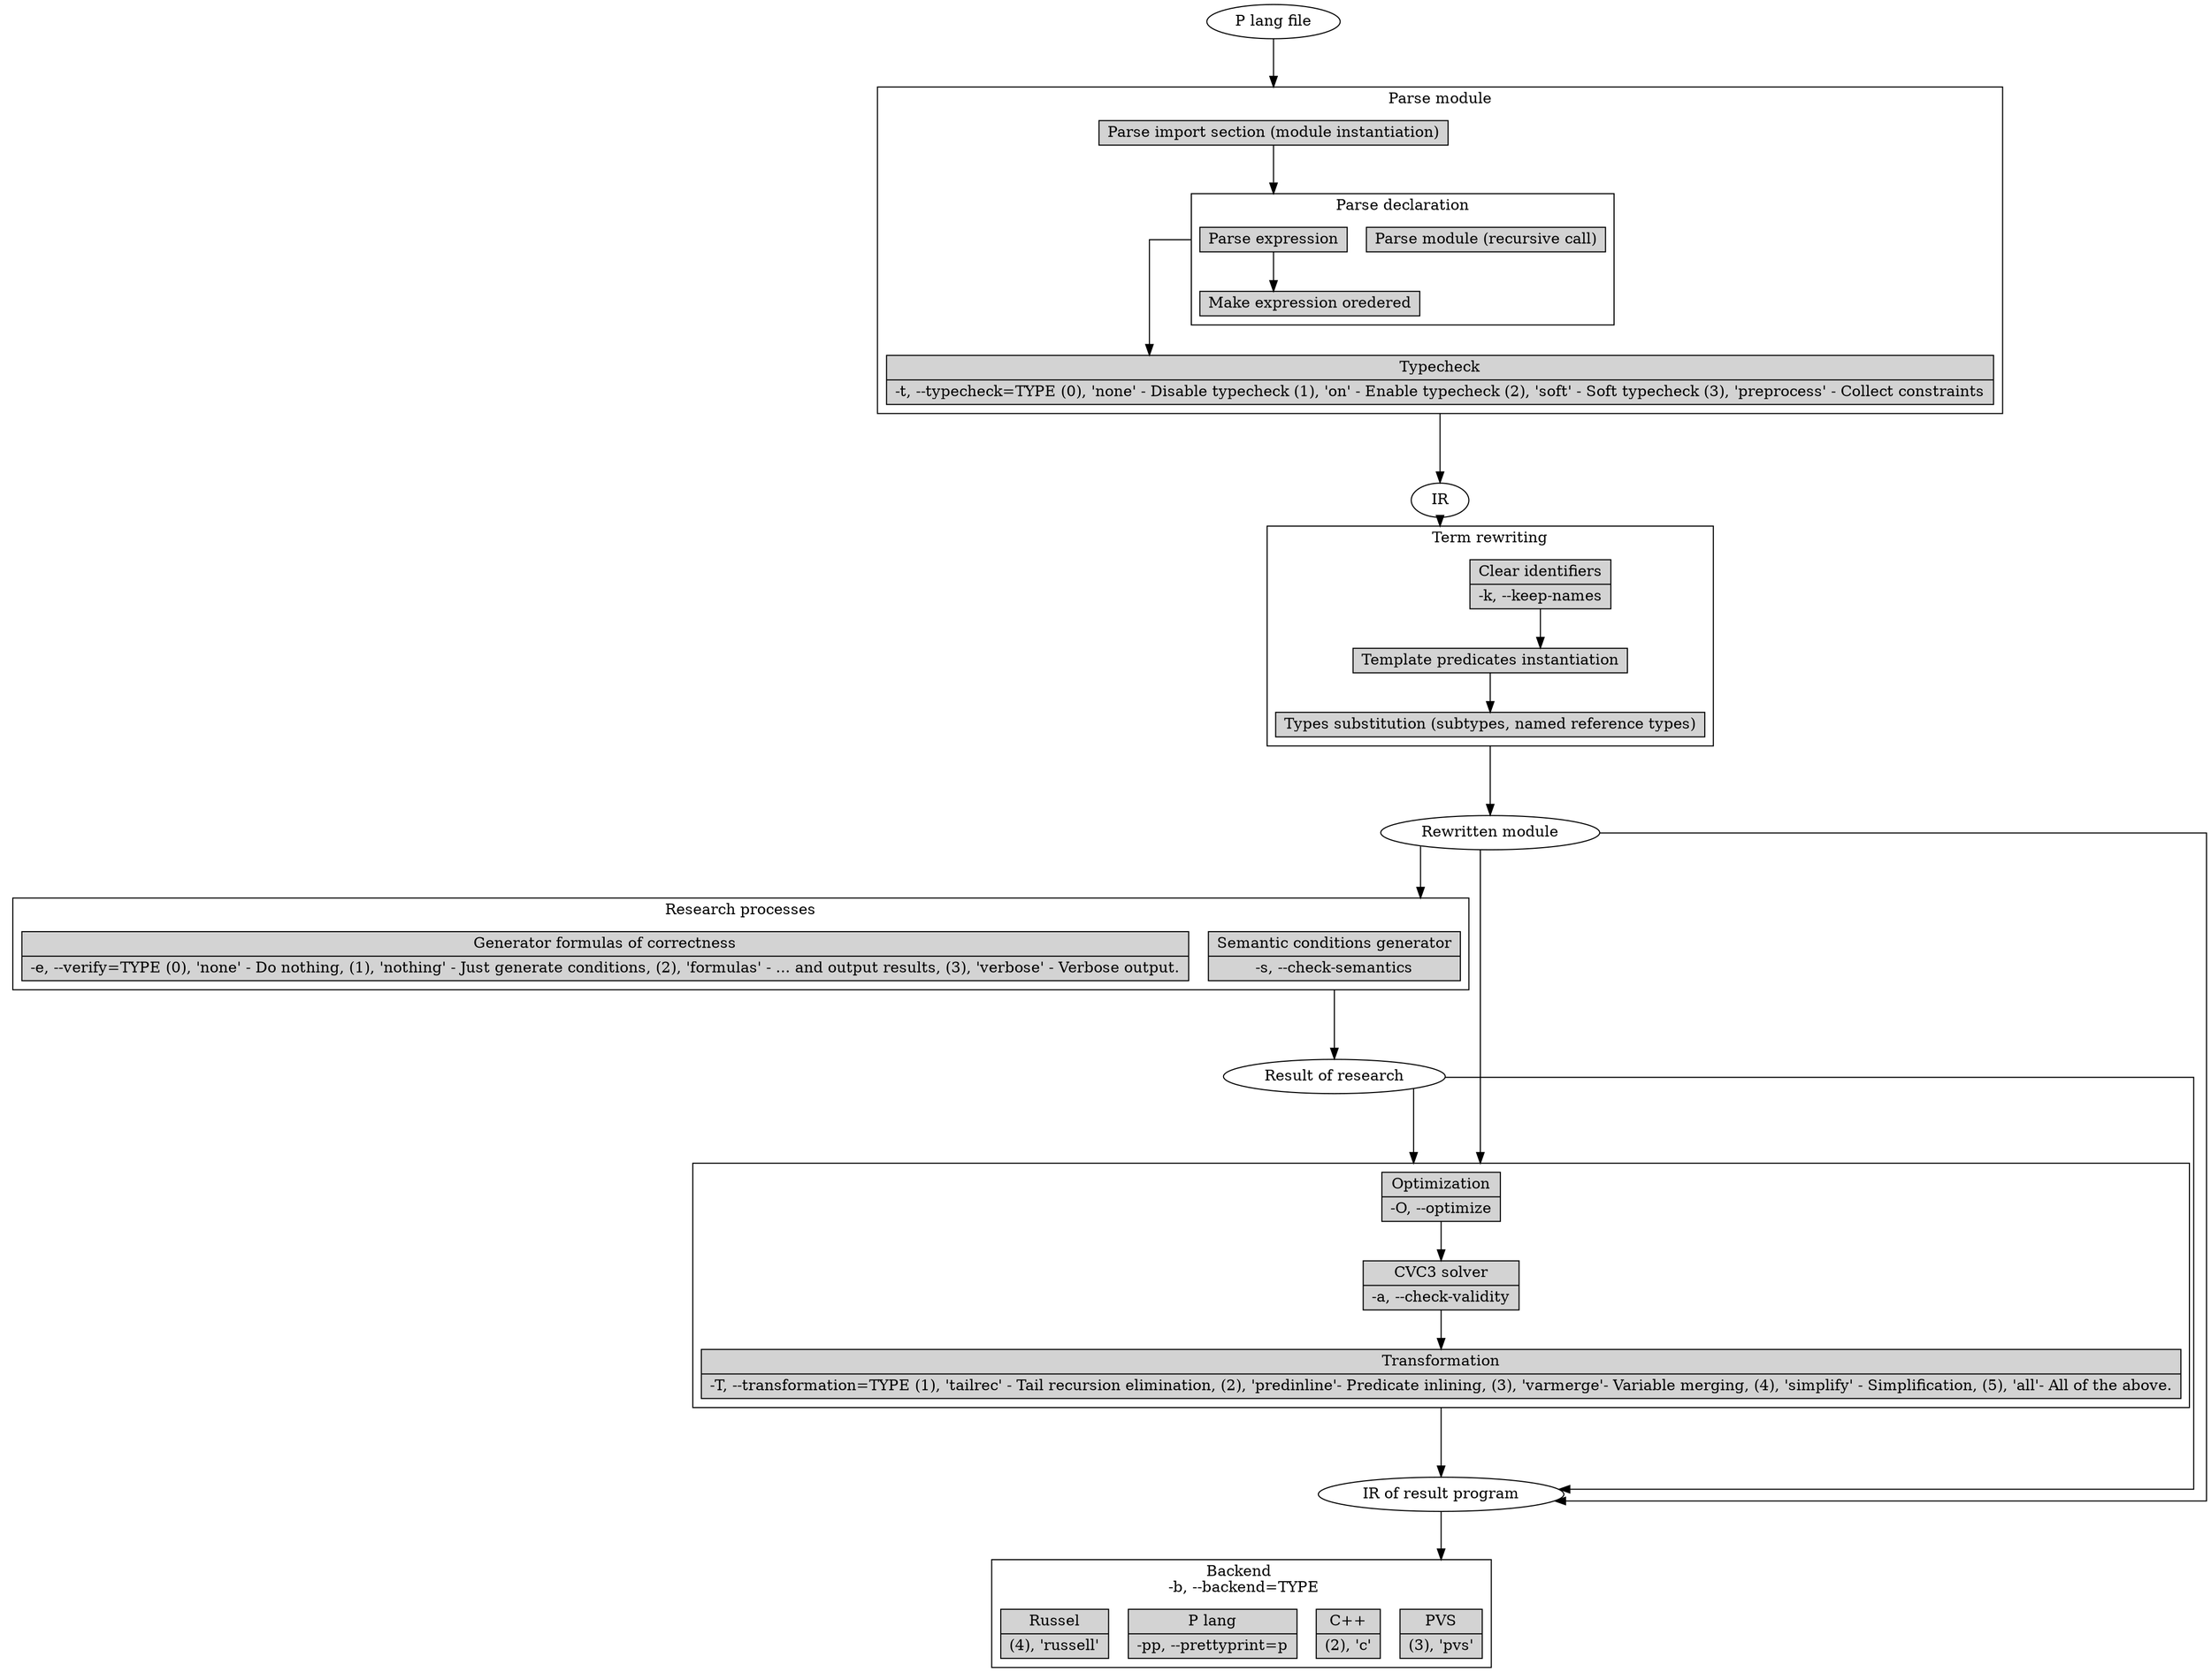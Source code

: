 digraph G {
    node [ shape = record, height = .1 ];
    compound=true;
    splines = "ortho";

    start [ label = "P lang file", shape = "ellipse" ]

    subgraph cluster0 {
        node [ style = filled ];
        label = "Parse module"

        parse_import [ label = "Parse import section (module instantiation)" ]

        subgraph cluster1 {
            label = "Parse declaration"

            recursive [ label = "Parse module (recursive call)" ]
            parse_expr [ label = "Parse expression"]
            sort_expr [ label = "Make expression oredered"]

            parse_expr -> sort_expr
        }

        parse_import -> parse_expr [ lhead = cluster1, minlen = 2 ]

        typecheck [ shape = record,
            label = "{ Typecheck
                | -t, --typecheck=TYPE
                    (0), 'none' - Disable typecheck
                    (1), 'on' - Enable typecheck
                    (2), 'soft' - Soft typecheck
                    (3), 'preprocess' - Collect constraints }"]

        parse_expr -> typecheck [ ltail = cluster1, minlen = 2 ]
    }

    start -> parse_import [ lhead = cluster0, minlen = 2 ]

    ir [ label = "IR", shape = "ellipse" ]

    typecheck -> ir [ ltail = cluster0, minlen = 2 ]

    subgraph cluster2 {
        node [ style = filled ];
        label = "Term rewriting"

        clear_identifiers [ shape = record,
            label = "{ Clear identifiers | -k, --keep-names}" ]

        predicates_inst [ label = "Template predicates instantiation" ]
        types_subst [ label = "Types substitution (subtypes, named reference types)" ]

        clear_identifiers -> predicates_inst
        predicates_inst -> types_subst
    }

    module [ label = "Rewritten module", shape = "ellipse" ]

    ir -> predicates_inst [ lhead = cluster2, minlen = 2 ]
    types_subst -> module [ ltail = cluster2, minlen = 2 ]

    subgraph cluster3 {
        node [ style = filled ];
        label = "Research processes"

        semantics [ shape = record,
            label = "{ Semantic conditions generator | -s, --check-semantics }" ]

        verif [ shape = record,
            label = "{ Generator formulas of correctness
                | -e, --verify=TYPE
                (0), 'none' - Do nothing,
                (1), 'nothing' - Just generate conditions,
                (2), 'formulas' - ... and output results,
                (3), 'verbose' - Verbose output.}" ]
    }

    module -> semantics [ lhead = cluster3, minlen = 2 ]

    result_res [ label = "Result of research", shape = "ellipse" ]
    semantics -> result_res [ ltail = cluster3, minlen = 2 ]

    subgraph cluster4 {
        node [ style = filled ];

        trans [ shape = record,
            label = "{ Transformation
                | -T, --transformation=TYPE
                    (1), 'tailrec' - Tail recursion elimination,
                    (2), 'predinline'- Predicate inlining,
                    (3), 'varmerge'- Variable merging,
                    (4), 'simplify' - Simplification,
                    (5), 'all'- All of the above. }" ]

        optim [ shape = record,
            label = "{ Optimization | -O, --optimize }" ]

        cvc3 [ shape = record,
            label = "{ CVC3 solver | -a, --check-validity}" ]

        optim -> cvc3 -> trans
    }

    subgraph cluster5 {
        node [ style = filled ];
        label = "Backend \n -b, --backend=TYPE"

        pvs [ label = "{ PVS | (3), 'pvs'}" ]
        cpp [ label = "{ C++ | (2), 'c' }" ]
        plang [ label = "{ P lang | -pp, --prettyprint=p }" ]
        russel [ label = "{ Russel | (4), 'russell' }" ]
    }

    module -> optim [ lhead = cluster4, minlen = 2 ]
    result_res -> optim [ lhead = cluster4, minlen = 2 ]

    result [ label = "IR of result program", shape = "ellipse" ]

    module -> result
    result_res -> result
    trans -> result [ ltail = cluster4, minlen = 2 ]

    result -> pvs [ lhead = cluster5, minlen = 2 ]
}
